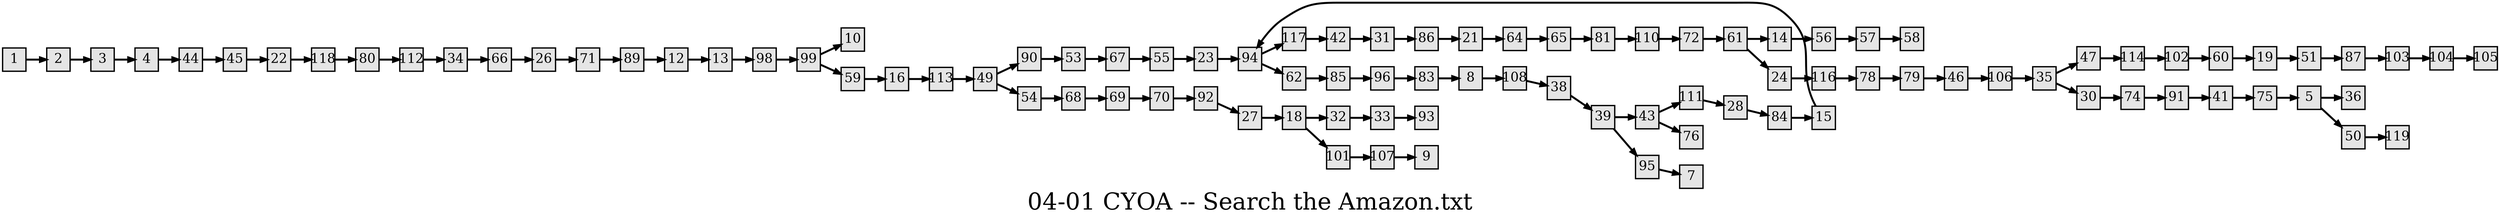 digraph g{
  graph [ label="04-01 CYOA -- Search the Amazon.txt" rankdir=LR, ordering=out, fontsize=36, nodesep="0.35", ranksep="0.45"];
  node  [shape=rect, penwidth=2, fontsize=20, style=filled, fillcolor=grey90, margin="0,0", labelfloat=true, regular=true, fixedsize=true];
  edge  [labelfloat=true, penwidth=3, fontsize=12];

  1 -> 2;
  2 -> 3;
  3 -> 4;
  4 -> 44;
  5 -> 36;
  5 -> 50;
  8 -> 108;
  12 -> 13;
  13 -> 98;
  14 -> 56;
  15 -> 94;
  16 -> 113;
  18 -> 32;
  18 -> 101;
  19 -> 51;
  21 -> 64;
  22 -> 118;
  23 -> 94;
  24 -> 116;
  26 -> 71;
  27 -> 18;
  28 -> 84;
  30 -> 74;
  31 -> 86;
  32 -> 33;
  33 -> 93;
  43 -> 111;
  34 -> 66;
  35 -> 47;
  35 -> 30;
  38 -> 39;
  39 -> 43;
  39 -> 95;
  41 -> 75;
  42 -> 31;
  43 -> 76;
  44 -> 45;
  45 -> 22;
  46 -> 106;
  47 -> 114;
  49 -> 90;
  49 -> 54;
  50 -> 119;
  51 -> 87;
  53 -> 67;
  54 -> 68;
  55 -> 23;
  56 -> 57;
  57 -> 58;
  59 -> 16;
  60 -> 19;
  61 -> 14;
  61 -> 24;
  62 -> 85;
  64 -> 65;
  65 -> 81;
  66 -> 26;
  67 -> 55;
  68 -> 69;
  69 -> 70;
  70 -> 92;
  71 -> 89;
  72 -> 61;
  74 -> 91;
  75 -> 5;
  78 -> 79;
  79 -> 46;
  80 -> 112;
  81 -> 110;
  83 -> 8;
  84 -> 15;
  85 -> 96;
  86 -> 21;
  87 -> 103;
  89 -> 12;
  90 -> 53;
  91 -> 41;
  92 -> 27;
  94 -> 117;
  94 -> 62;
  95 -> 7;
  96 -> 83;
  98 -> 99;
  99 -> 10;
  99 -> 59;
  101 -> 107;
  102 -> 60;
  103 -> 104;
  104 -> 105;
  106 -> 35;
  107 -> 9;
  108 -> 38;
  110 -> 72;
  111 -> 28;
  112 -> 34;
  113 -> 49;
  114 -> 102;
  116 -> 78;
  117 -> 42;
  118 -> 80;
}

